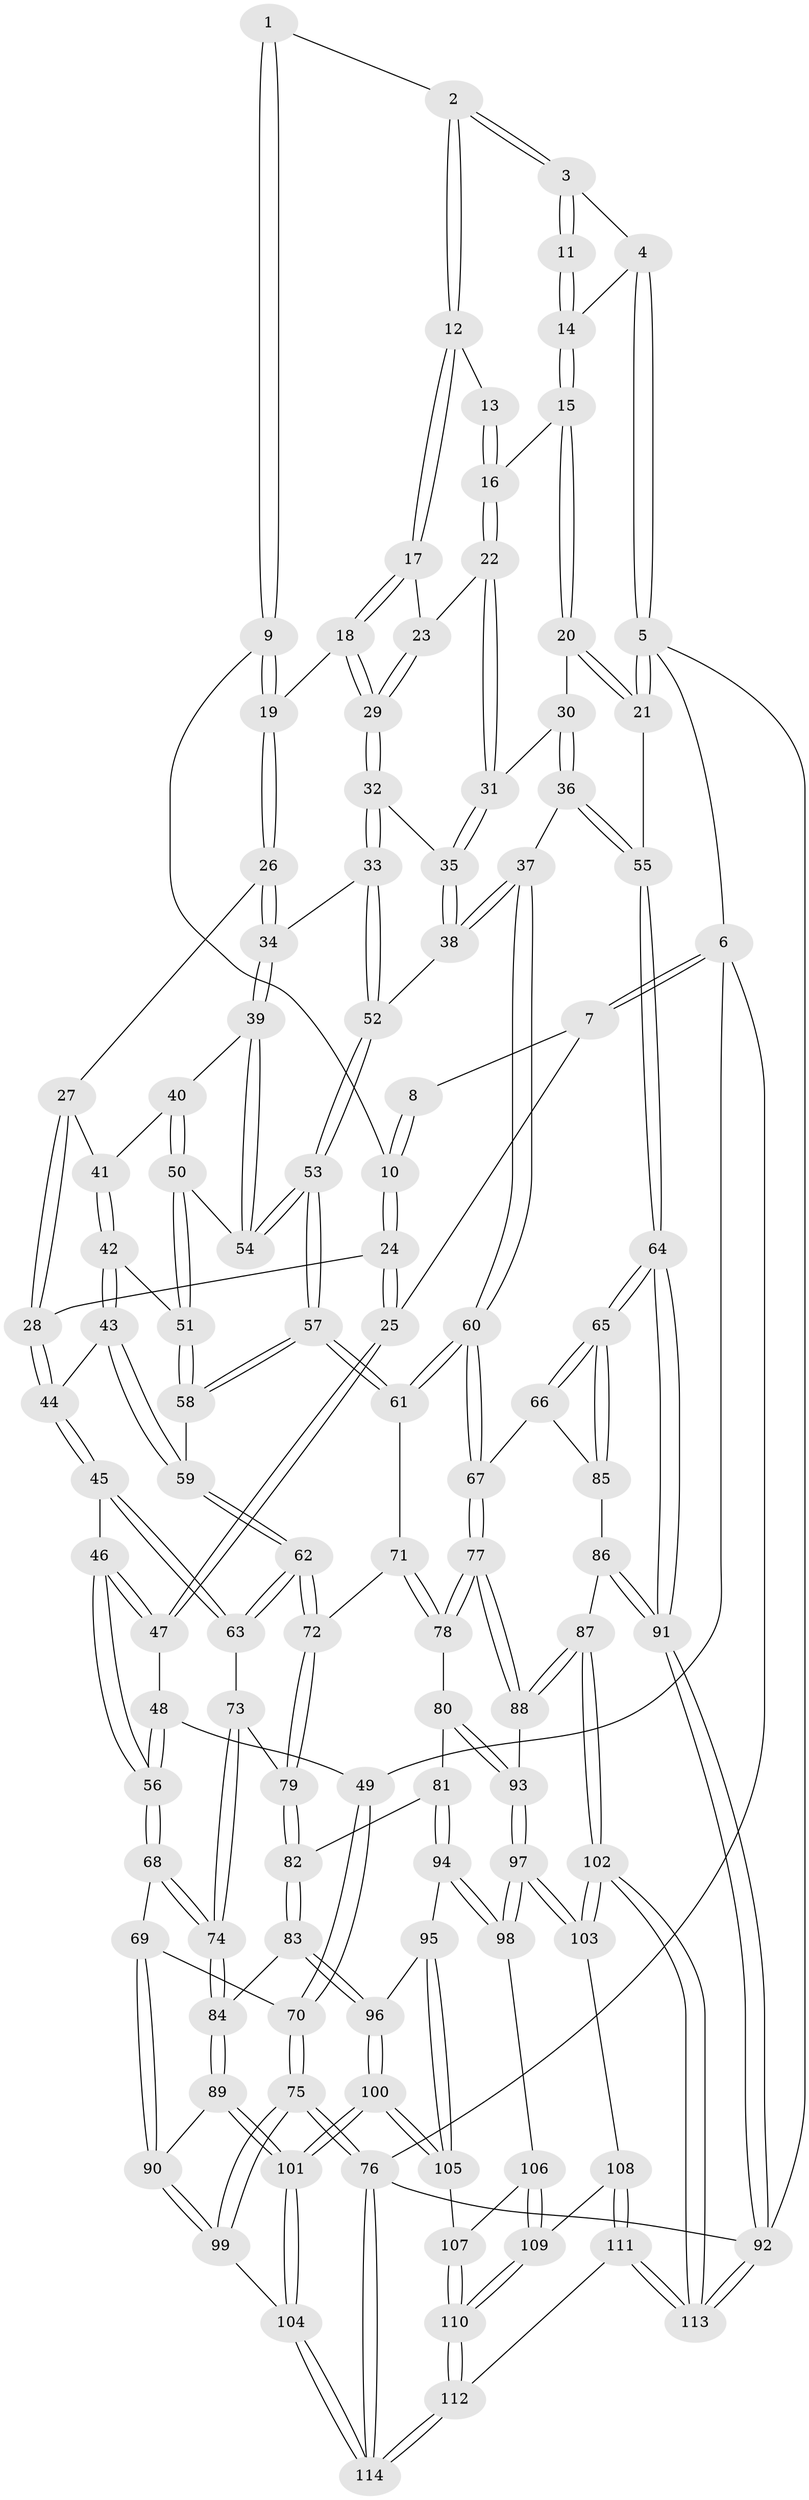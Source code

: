// coarse degree distribution, {2: 0.014705882352941176, 4: 0.39705882352941174, 3: 0.07352941176470588, 10: 0.014705882352941176, 7: 0.029411764705882353, 6: 0.10294117647058823, 5: 0.35294117647058826, 9: 0.014705882352941176}
// Generated by graph-tools (version 1.1) at 2025/06/03/04/25 22:06:40]
// undirected, 114 vertices, 282 edges
graph export_dot {
graph [start="1"]
  node [color=gray90,style=filled];
  1 [pos="+0.5988111888799653+0"];
  2 [pos="+0.7131235464612865+0"];
  3 [pos="+0.7181726159900207+0"];
  4 [pos="+0.9055432806304191+0"];
  5 [pos="+1+0"];
  6 [pos="+0+0"];
  7 [pos="+0.08723764960121931+0"];
  8 [pos="+0.32585489569229587+0"];
  9 [pos="+0.5382105926225924+0.06857357394179997"];
  10 [pos="+0.39392326833120683+0.06786618832874208"];
  11 [pos="+0.8859305551286504+0.03568970353559323"];
  12 [pos="+0.7172769808199457+0"];
  13 [pos="+0.874927857998866+0.052174277503632925"];
  14 [pos="+0.9406048840203797+0.025725138904939236"];
  15 [pos="+0.9574848848986462+0.0819502003804638"];
  16 [pos="+0.8710406432105159+0.11332319496777252"];
  17 [pos="+0.7266018792418779+0"];
  18 [pos="+0.6498281879681168+0.13176624256078395"];
  19 [pos="+0.551527261092418+0.10707103355550095"];
  20 [pos="+1+0.16490864405622296"];
  21 [pos="+1+0.1937167188172634"];
  22 [pos="+0.8381227600960391+0.1356101320847485"];
  23 [pos="+0.802015644246468+0.09141356102402672"];
  24 [pos="+0.37118656433917663+0.17707567736326216"];
  25 [pos="+0.24920215334612802+0.18997798702749025"];
  26 [pos="+0.5103296769458588+0.1659648224093761"];
  27 [pos="+0.4092523342385873+0.18634205564442216"];
  28 [pos="+0.37121465134540166+0.17709733762320318"];
  29 [pos="+0.6613624091714813+0.1564360919598631"];
  30 [pos="+0.8692387244184518+0.2040779005389452"];
  31 [pos="+0.8360332351469526+0.16178700627079232"];
  32 [pos="+0.6767836156606651+0.2189111154540854"];
  33 [pos="+0.6300649857040935+0.24640650111233883"];
  34 [pos="+0.5742626156588149+0.24985158775644425"];
  35 [pos="+0.7044133867688646+0.23026443397681484"];
  36 [pos="+0.8855686428373438+0.35773621010621903"];
  37 [pos="+0.8110293337271864+0.37099846725407404"];
  38 [pos="+0.7423590657895109+0.30250750774444723"];
  39 [pos="+0.5480267599119111+0.27609089473639453"];
  40 [pos="+0.5073229995710812+0.2798653490913611"];
  41 [pos="+0.45539789768342653+0.2473459593570516"];
  42 [pos="+0.4375424142915422+0.3617374352318097"];
  43 [pos="+0.3853534908570653+0.3703165120519218"];
  44 [pos="+0.3851374589969766+0.3702525054639331"];
  45 [pos="+0.2634061959070539+0.40839614289208875"];
  46 [pos="+0.2300500316457284+0.3940575395218059"];
  47 [pos="+0.22736693173732772+0.21367623614181755"];
  48 [pos="+0+0.2031843896777208"];
  49 [pos="+0+0.12443837349813477"];
  50 [pos="+0.4595374972720945+0.35391748793214334"];
  51 [pos="+0.4470129864530456+0.3624813797431901"];
  52 [pos="+0.6253447220035006+0.379386026863082"];
  53 [pos="+0.6064390663142712+0.42577457151632503"];
  54 [pos="+0.5503320895437634+0.34230919587591346"];
  55 [pos="+1+0.46678061638808116"];
  56 [pos="+0.15552110483834783+0.4254453828094016"];
  57 [pos="+0.6078195434139264+0.4660165978835088"];
  58 [pos="+0.496154733221635+0.4113398267803363"];
  59 [pos="+0.43000872767253107+0.4782569635615406"];
  60 [pos="+0.6894954591652989+0.523931915558049"];
  61 [pos="+0.6150818786489693+0.4836120309958823"];
  62 [pos="+0.4374700883473862+0.5498294787686934"];
  63 [pos="+0.28286509430263407+0.45166126964426195"];
  64 [pos="+1+0.5459291403772232"];
  65 [pos="+1+0.5573368569178541"];
  66 [pos="+0.7247525326366714+0.5814727262955238"];
  67 [pos="+0.7136438744847129+0.5780842053237153"];
  68 [pos="+0.06233353189351139+0.5556137639240648"];
  69 [pos="+0+0.5676148653003587"];
  70 [pos="+0+0.5734659546649794"];
  71 [pos="+0.48786683633812356+0.5476681651513016"];
  72 [pos="+0.43822975172266165+0.5511460297650944"];
  73 [pos="+0.2795214054179787+0.5779781372293019"];
  74 [pos="+0.171146283927952+0.6427668830990514"];
  75 [pos="+0+0.8746130262711161"];
  76 [pos="+0+1"];
  77 [pos="+0.6471319143646216+0.7020018846552145"];
  78 [pos="+0.5286349366037266+0.6413153052425825"];
  79 [pos="+0.39183638273622573+0.6173847560501824"];
  80 [pos="+0.44552118102823407+0.715859633799061"];
  81 [pos="+0.4376505878450015+0.7150101203727424"];
  82 [pos="+0.3923772925784472+0.6517223913296906"];
  83 [pos="+0.23842223453893546+0.7455803576141696"];
  84 [pos="+0.20029498642100593+0.7279441898863058"];
  85 [pos="+0.8189605444691445+0.7010793380255751"];
  86 [pos="+0.8194006005113438+0.7022670013930634"];
  87 [pos="+0.7571838172712431+0.8818566962714236"];
  88 [pos="+0.6386455958186945+0.7457211644676087"];
  89 [pos="+0.12966739266182997+0.7945810666169795"];
  90 [pos="+0.10037332361993118+0.8031095597969329"];
  91 [pos="+1+0.951186774495242"];
  92 [pos="+1+1"];
  93 [pos="+0.5757224061409872+0.7719408198789315"];
  94 [pos="+0.3853551749432775+0.8273781004329303"];
  95 [pos="+0.37692824296143684+0.8264361963672833"];
  96 [pos="+0.2576752558085328+0.7717752620708878"];
  97 [pos="+0.5210055577147538+0.8638250999590503"];
  98 [pos="+0.39325612377040786+0.8374298611580946"];
  99 [pos="+0.02678347493360515+0.8419009644965814"];
  100 [pos="+0.2367791640514097+0.956488540594046"];
  101 [pos="+0.2092052869140806+0.9837762089454927"];
  102 [pos="+0.7661434448374302+0.8994580713445496"];
  103 [pos="+0.5341925673114482+0.9261116486673809"];
  104 [pos="+0.1911942858860408+1"];
  105 [pos="+0.24057280621935745+0.955229711301539"];
  106 [pos="+0.3925415872839594+0.8837903294860835"];
  107 [pos="+0.32964244717066943+0.9502901646217358"];
  108 [pos="+0.5315835899604295+0.9339595719375827"];
  109 [pos="+0.429638211959085+0.960771722831705"];
  110 [pos="+0.406566059399067+1"];
  111 [pos="+0.6065181435910917+1"];
  112 [pos="+0.40126972576278336+1"];
  113 [pos="+1+1"];
  114 [pos="+0.1289523943707447+1"];
  1 -- 2;
  1 -- 9;
  1 -- 9;
  2 -- 3;
  2 -- 3;
  2 -- 12;
  2 -- 12;
  3 -- 4;
  3 -- 11;
  3 -- 11;
  4 -- 5;
  4 -- 5;
  4 -- 14;
  5 -- 6;
  5 -- 21;
  5 -- 21;
  5 -- 92;
  6 -- 7;
  6 -- 7;
  6 -- 49;
  6 -- 76;
  7 -- 8;
  7 -- 25;
  8 -- 10;
  8 -- 10;
  9 -- 10;
  9 -- 19;
  9 -- 19;
  10 -- 24;
  10 -- 24;
  11 -- 14;
  11 -- 14;
  12 -- 13;
  12 -- 17;
  12 -- 17;
  13 -- 16;
  13 -- 16;
  14 -- 15;
  14 -- 15;
  15 -- 16;
  15 -- 20;
  15 -- 20;
  16 -- 22;
  16 -- 22;
  17 -- 18;
  17 -- 18;
  17 -- 23;
  18 -- 19;
  18 -- 29;
  18 -- 29;
  19 -- 26;
  19 -- 26;
  20 -- 21;
  20 -- 21;
  20 -- 30;
  21 -- 55;
  22 -- 23;
  22 -- 31;
  22 -- 31;
  23 -- 29;
  23 -- 29;
  24 -- 25;
  24 -- 25;
  24 -- 28;
  25 -- 47;
  25 -- 47;
  26 -- 27;
  26 -- 34;
  26 -- 34;
  27 -- 28;
  27 -- 28;
  27 -- 41;
  28 -- 44;
  28 -- 44;
  29 -- 32;
  29 -- 32;
  30 -- 31;
  30 -- 36;
  30 -- 36;
  31 -- 35;
  31 -- 35;
  32 -- 33;
  32 -- 33;
  32 -- 35;
  33 -- 34;
  33 -- 52;
  33 -- 52;
  34 -- 39;
  34 -- 39;
  35 -- 38;
  35 -- 38;
  36 -- 37;
  36 -- 55;
  36 -- 55;
  37 -- 38;
  37 -- 38;
  37 -- 60;
  37 -- 60;
  38 -- 52;
  39 -- 40;
  39 -- 54;
  39 -- 54;
  40 -- 41;
  40 -- 50;
  40 -- 50;
  41 -- 42;
  41 -- 42;
  42 -- 43;
  42 -- 43;
  42 -- 51;
  43 -- 44;
  43 -- 59;
  43 -- 59;
  44 -- 45;
  44 -- 45;
  45 -- 46;
  45 -- 63;
  45 -- 63;
  46 -- 47;
  46 -- 47;
  46 -- 56;
  46 -- 56;
  47 -- 48;
  48 -- 49;
  48 -- 56;
  48 -- 56;
  49 -- 70;
  49 -- 70;
  50 -- 51;
  50 -- 51;
  50 -- 54;
  51 -- 58;
  51 -- 58;
  52 -- 53;
  52 -- 53;
  53 -- 54;
  53 -- 54;
  53 -- 57;
  53 -- 57;
  55 -- 64;
  55 -- 64;
  56 -- 68;
  56 -- 68;
  57 -- 58;
  57 -- 58;
  57 -- 61;
  57 -- 61;
  58 -- 59;
  59 -- 62;
  59 -- 62;
  60 -- 61;
  60 -- 61;
  60 -- 67;
  60 -- 67;
  61 -- 71;
  62 -- 63;
  62 -- 63;
  62 -- 72;
  62 -- 72;
  63 -- 73;
  64 -- 65;
  64 -- 65;
  64 -- 91;
  64 -- 91;
  65 -- 66;
  65 -- 66;
  65 -- 85;
  65 -- 85;
  66 -- 67;
  66 -- 85;
  67 -- 77;
  67 -- 77;
  68 -- 69;
  68 -- 74;
  68 -- 74;
  69 -- 70;
  69 -- 90;
  69 -- 90;
  70 -- 75;
  70 -- 75;
  71 -- 72;
  71 -- 78;
  71 -- 78;
  72 -- 79;
  72 -- 79;
  73 -- 74;
  73 -- 74;
  73 -- 79;
  74 -- 84;
  74 -- 84;
  75 -- 76;
  75 -- 76;
  75 -- 99;
  75 -- 99;
  76 -- 114;
  76 -- 114;
  76 -- 92;
  77 -- 78;
  77 -- 78;
  77 -- 88;
  77 -- 88;
  78 -- 80;
  79 -- 82;
  79 -- 82;
  80 -- 81;
  80 -- 93;
  80 -- 93;
  81 -- 82;
  81 -- 94;
  81 -- 94;
  82 -- 83;
  82 -- 83;
  83 -- 84;
  83 -- 96;
  83 -- 96;
  84 -- 89;
  84 -- 89;
  85 -- 86;
  86 -- 87;
  86 -- 91;
  86 -- 91;
  87 -- 88;
  87 -- 88;
  87 -- 102;
  87 -- 102;
  88 -- 93;
  89 -- 90;
  89 -- 101;
  89 -- 101;
  90 -- 99;
  90 -- 99;
  91 -- 92;
  91 -- 92;
  92 -- 113;
  92 -- 113;
  93 -- 97;
  93 -- 97;
  94 -- 95;
  94 -- 98;
  94 -- 98;
  95 -- 96;
  95 -- 105;
  95 -- 105;
  96 -- 100;
  96 -- 100;
  97 -- 98;
  97 -- 98;
  97 -- 103;
  97 -- 103;
  98 -- 106;
  99 -- 104;
  100 -- 101;
  100 -- 101;
  100 -- 105;
  100 -- 105;
  101 -- 104;
  101 -- 104;
  102 -- 103;
  102 -- 103;
  102 -- 113;
  102 -- 113;
  103 -- 108;
  104 -- 114;
  104 -- 114;
  105 -- 107;
  106 -- 107;
  106 -- 109;
  106 -- 109;
  107 -- 110;
  107 -- 110;
  108 -- 109;
  108 -- 111;
  108 -- 111;
  109 -- 110;
  109 -- 110;
  110 -- 112;
  110 -- 112;
  111 -- 112;
  111 -- 113;
  111 -- 113;
  112 -- 114;
  112 -- 114;
}
